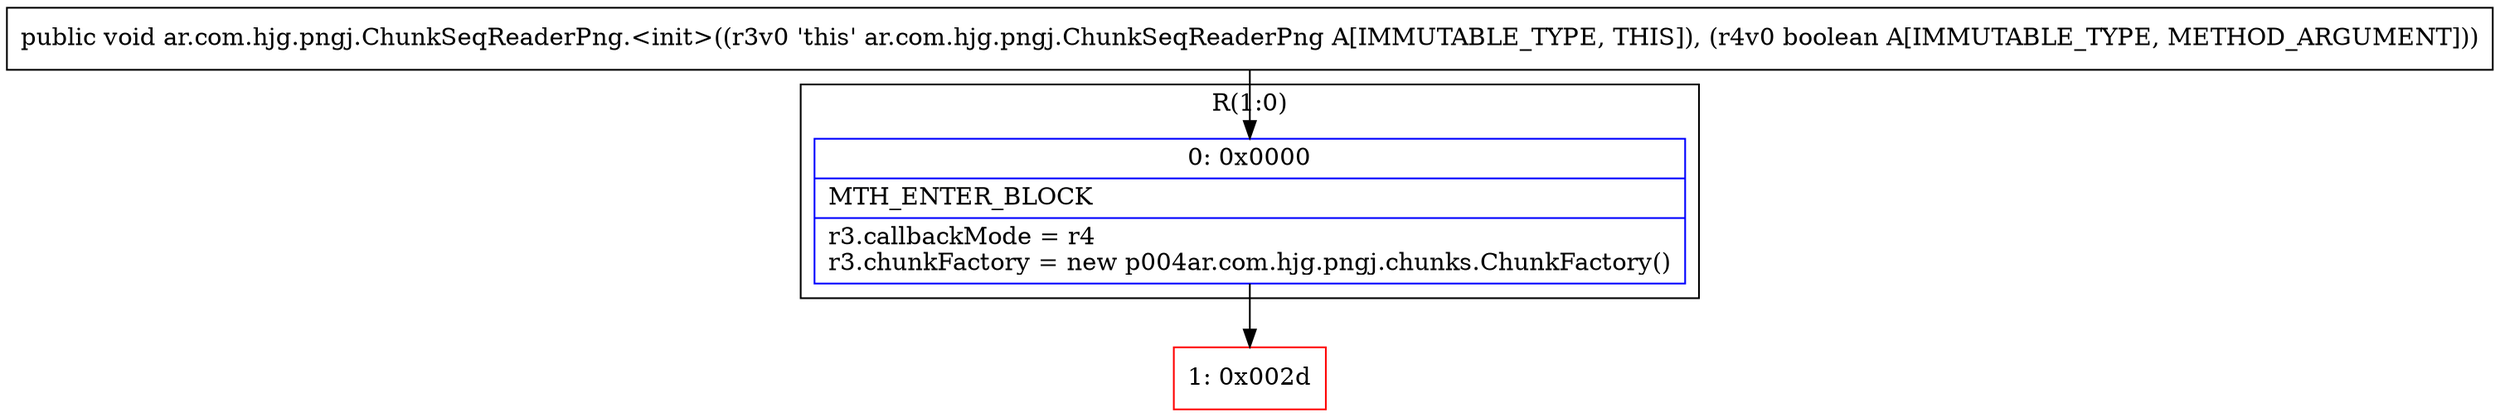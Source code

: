 digraph "CFG forar.com.hjg.pngj.ChunkSeqReaderPng.\<init\>(Z)V" {
subgraph cluster_Region_1189819754 {
label = "R(1:0)";
node [shape=record,color=blue];
Node_0 [shape=record,label="{0\:\ 0x0000|MTH_ENTER_BLOCK\l|r3.callbackMode = r4\lr3.chunkFactory = new p004ar.com.hjg.pngj.chunks.ChunkFactory()\l}"];
}
Node_1 [shape=record,color=red,label="{1\:\ 0x002d}"];
MethodNode[shape=record,label="{public void ar.com.hjg.pngj.ChunkSeqReaderPng.\<init\>((r3v0 'this' ar.com.hjg.pngj.ChunkSeqReaderPng A[IMMUTABLE_TYPE, THIS]), (r4v0 boolean A[IMMUTABLE_TYPE, METHOD_ARGUMENT])) }"];
MethodNode -> Node_0;
Node_0 -> Node_1;
}

